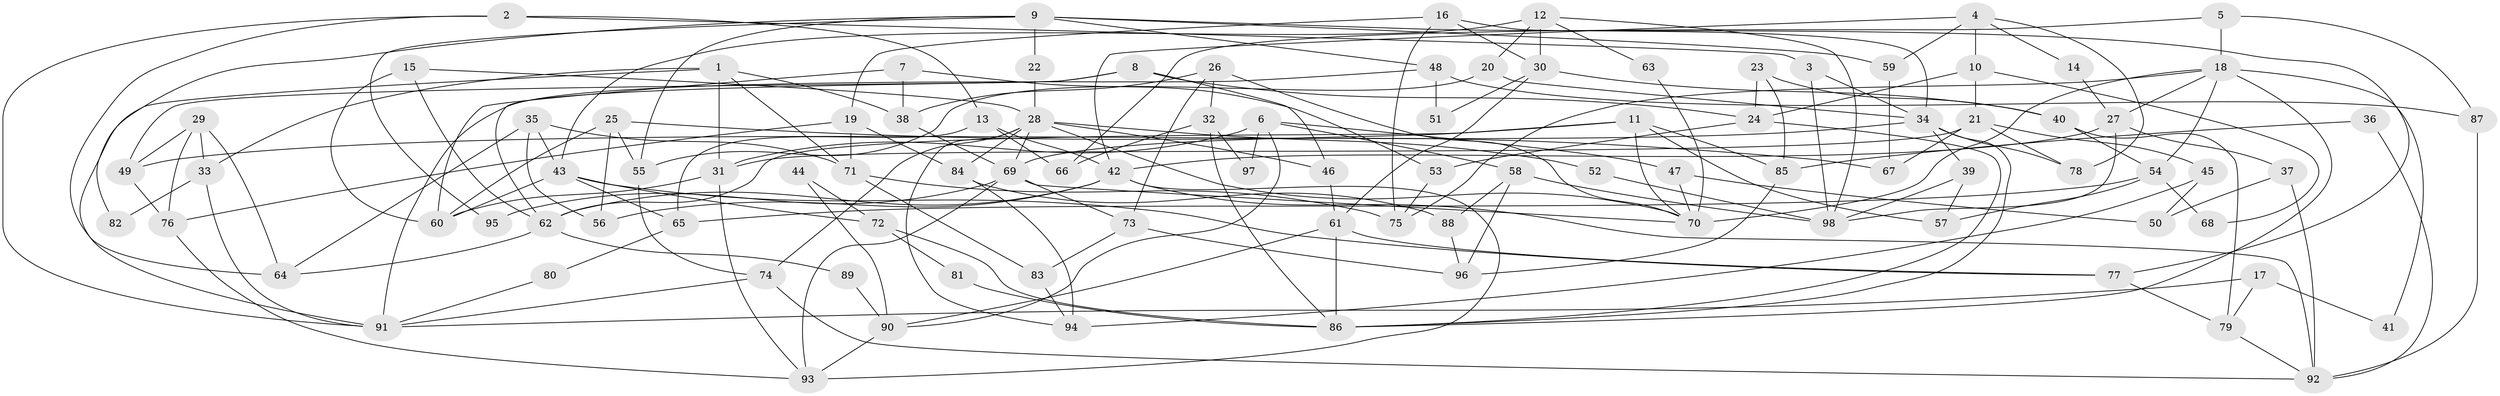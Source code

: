 // coarse degree distribution, {8: 0.05128205128205128, 4: 0.23076923076923078, 3: 0.1794871794871795, 7: 0.05128205128205128, 5: 0.1282051282051282, 19: 0.02564102564102564, 9: 0.02564102564102564, 6: 0.15384615384615385, 12: 0.05128205128205128, 15: 0.02564102564102564, 13: 0.02564102564102564, 2: 0.05128205128205128}
// Generated by graph-tools (version 1.1) at 2025/18/03/04/25 18:18:52]
// undirected, 98 vertices, 196 edges
graph export_dot {
graph [start="1"]
  node [color=gray90,style=filled];
  1;
  2;
  3;
  4;
  5;
  6;
  7;
  8;
  9;
  10;
  11;
  12;
  13;
  14;
  15;
  16;
  17;
  18;
  19;
  20;
  21;
  22;
  23;
  24;
  25;
  26;
  27;
  28;
  29;
  30;
  31;
  32;
  33;
  34;
  35;
  36;
  37;
  38;
  39;
  40;
  41;
  42;
  43;
  44;
  45;
  46;
  47;
  48;
  49;
  50;
  51;
  52;
  53;
  54;
  55;
  56;
  57;
  58;
  59;
  60;
  61;
  62;
  63;
  64;
  65;
  66;
  67;
  68;
  69;
  70;
  71;
  72;
  73;
  74;
  75;
  76;
  77;
  78;
  79;
  80;
  81;
  82;
  83;
  84;
  85;
  86;
  87;
  88;
  89;
  90;
  91;
  92;
  93;
  94;
  95;
  96;
  97;
  98;
  1 -- 38;
  1 -- 33;
  1 -- 31;
  1 -- 71;
  1 -- 91;
  2 -- 64;
  2 -- 3;
  2 -- 13;
  2 -- 91;
  3 -- 34;
  3 -- 98;
  4 -- 42;
  4 -- 10;
  4 -- 14;
  4 -- 59;
  4 -- 78;
  5 -- 18;
  5 -- 87;
  5 -- 66;
  6 -- 58;
  6 -- 31;
  6 -- 47;
  6 -- 90;
  6 -- 97;
  7 -- 60;
  7 -- 53;
  7 -- 38;
  8 -- 62;
  8 -- 46;
  8 -- 24;
  8 -- 49;
  9 -- 55;
  9 -- 59;
  9 -- 22;
  9 -- 48;
  9 -- 77;
  9 -- 82;
  9 -- 95;
  10 -- 24;
  10 -- 21;
  10 -- 68;
  11 -- 57;
  11 -- 69;
  11 -- 62;
  11 -- 70;
  11 -- 85;
  12 -- 43;
  12 -- 98;
  12 -- 20;
  12 -- 30;
  12 -- 63;
  13 -- 65;
  13 -- 42;
  13 -- 66;
  14 -- 27;
  15 -- 28;
  15 -- 62;
  15 -- 60;
  16 -- 30;
  16 -- 75;
  16 -- 19;
  16 -- 34;
  17 -- 91;
  17 -- 79;
  17 -- 41;
  18 -- 86;
  18 -- 70;
  18 -- 27;
  18 -- 41;
  18 -- 54;
  18 -- 75;
  19 -- 76;
  19 -- 71;
  19 -- 84;
  20 -- 34;
  20 -- 55;
  21 -- 31;
  21 -- 78;
  21 -- 45;
  21 -- 67;
  22 -- 28;
  23 -- 24;
  23 -- 40;
  23 -- 85;
  24 -- 86;
  24 -- 53;
  25 -- 60;
  25 -- 55;
  25 -- 56;
  25 -- 67;
  26 -- 38;
  26 -- 70;
  26 -- 32;
  26 -- 73;
  27 -- 42;
  27 -- 37;
  27 -- 98;
  28 -- 84;
  28 -- 69;
  28 -- 46;
  28 -- 52;
  28 -- 70;
  28 -- 74;
  28 -- 94;
  29 -- 76;
  29 -- 64;
  29 -- 33;
  29 -- 49;
  30 -- 61;
  30 -- 40;
  30 -- 51;
  31 -- 93;
  31 -- 60;
  32 -- 66;
  32 -- 86;
  32 -- 97;
  33 -- 91;
  33 -- 82;
  34 -- 49;
  34 -- 39;
  34 -- 78;
  34 -- 86;
  35 -- 71;
  35 -- 43;
  35 -- 56;
  35 -- 64;
  36 -- 92;
  36 -- 85;
  37 -- 92;
  37 -- 50;
  38 -- 69;
  39 -- 98;
  39 -- 57;
  40 -- 79;
  40 -- 54;
  42 -- 56;
  42 -- 62;
  42 -- 92;
  42 -- 93;
  43 -- 60;
  43 -- 77;
  43 -- 65;
  43 -- 72;
  44 -- 90;
  44 -- 72;
  45 -- 50;
  45 -- 94;
  46 -- 61;
  47 -- 70;
  47 -- 50;
  48 -- 91;
  48 -- 51;
  48 -- 87;
  49 -- 76;
  52 -- 98;
  53 -- 75;
  54 -- 57;
  54 -- 65;
  54 -- 68;
  55 -- 74;
  58 -- 88;
  58 -- 96;
  58 -- 98;
  59 -- 67;
  61 -- 86;
  61 -- 90;
  61 -- 77;
  62 -- 64;
  62 -- 89;
  63 -- 70;
  65 -- 80;
  69 -- 73;
  69 -- 70;
  69 -- 93;
  69 -- 95;
  71 -- 75;
  71 -- 83;
  72 -- 86;
  72 -- 81;
  73 -- 83;
  73 -- 96;
  74 -- 91;
  74 -- 92;
  76 -- 93;
  77 -- 79;
  79 -- 92;
  80 -- 91;
  81 -- 86;
  83 -- 94;
  84 -- 94;
  84 -- 88;
  85 -- 96;
  87 -- 92;
  88 -- 96;
  89 -- 90;
  90 -- 93;
}
